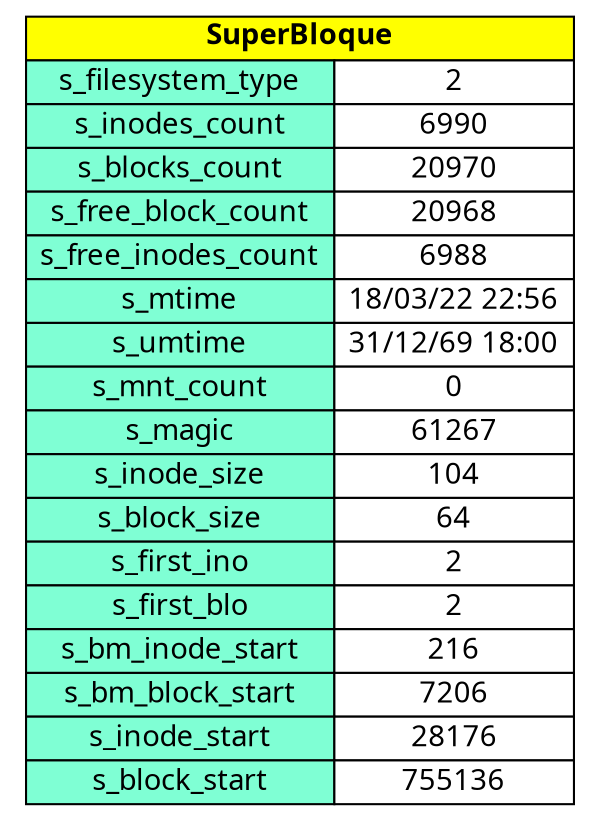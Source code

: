 digraph G{
    nodo [shape=none, fontname="Century Gothic" label=<   <table border='0' cellborder='1' cellspacing='0' bgcolor="yellow">    <tr> <td COLSPAN='2'> <b>SuperBloque</b> </td></tr>
    <tr> <td bgcolor="aquamarine"> s_filesystem_type </td> <td bgcolor="white"> 2 </td> </tr>
    <tr> <td bgcolor="aquamarine"> s_inodes_count </td> <td bgcolor="white"> 6990 </td> </tr>
    <tr> <td bgcolor="aquamarine"> s_blocks_count </td> <td bgcolor="white"> 20970 </td> </tr>
    <tr> <td bgcolor="aquamarine"> s_free_block_count </td> <td bgcolor="white"> 20968 </td> </tr>
    <tr> <td bgcolor="aquamarine"> s_free_inodes_count </td> <td bgcolor="white"> 6988 </td> </tr>
    <tr> <td bgcolor="aquamarine"> s_mtime </td> <td bgcolor="white"> 18/03/22 22:56 </td></tr>
    <tr> <td bgcolor="aquamarine"> s_umtime </td> <td bgcolor="white"> 31/12/69 18:00 </td> </tr>
    <tr> <td bgcolor="aquamarine"> s_mnt_count </td> <td bgcolor="white"> 0 </td> </tr>
    <tr> <td bgcolor="aquamarine"> s_magic </td> <td bgcolor="white"> 61267 </td> </tr>
    <tr> <td bgcolor="aquamarine"> s_inode_size </td> <td bgcolor="white"> 104 </td> </tr>
    <tr> <td bgcolor="aquamarine"> s_block_size </td> <td bgcolor="white"> 64 </td> </tr>
    <tr> <td bgcolor="aquamarine"> s_first_ino </td> <td bgcolor="white"> 2 </td> </tr>
    <tr> <td bgcolor="aquamarine"> s_first_blo </td> <td bgcolor="white"> 2 </td> </tr>
    <tr> <td bgcolor="aquamarine"> s_bm_inode_start </td> <td bgcolor="white"> 216 </td></tr>
    <tr> <td bgcolor="aquamarine"> s_bm_block_start </td> <td bgcolor="white"> 7206 </td> </tr>
    <tr> <td bgcolor="aquamarine"> s_inode_start </td> <td bgcolor="white"> 28176 </td> </tr>
    <tr> <td bgcolor="aquamarine"> s_block_start </td> <td bgcolor="white"> 755136 </td> </tr>
   </table>>]

}